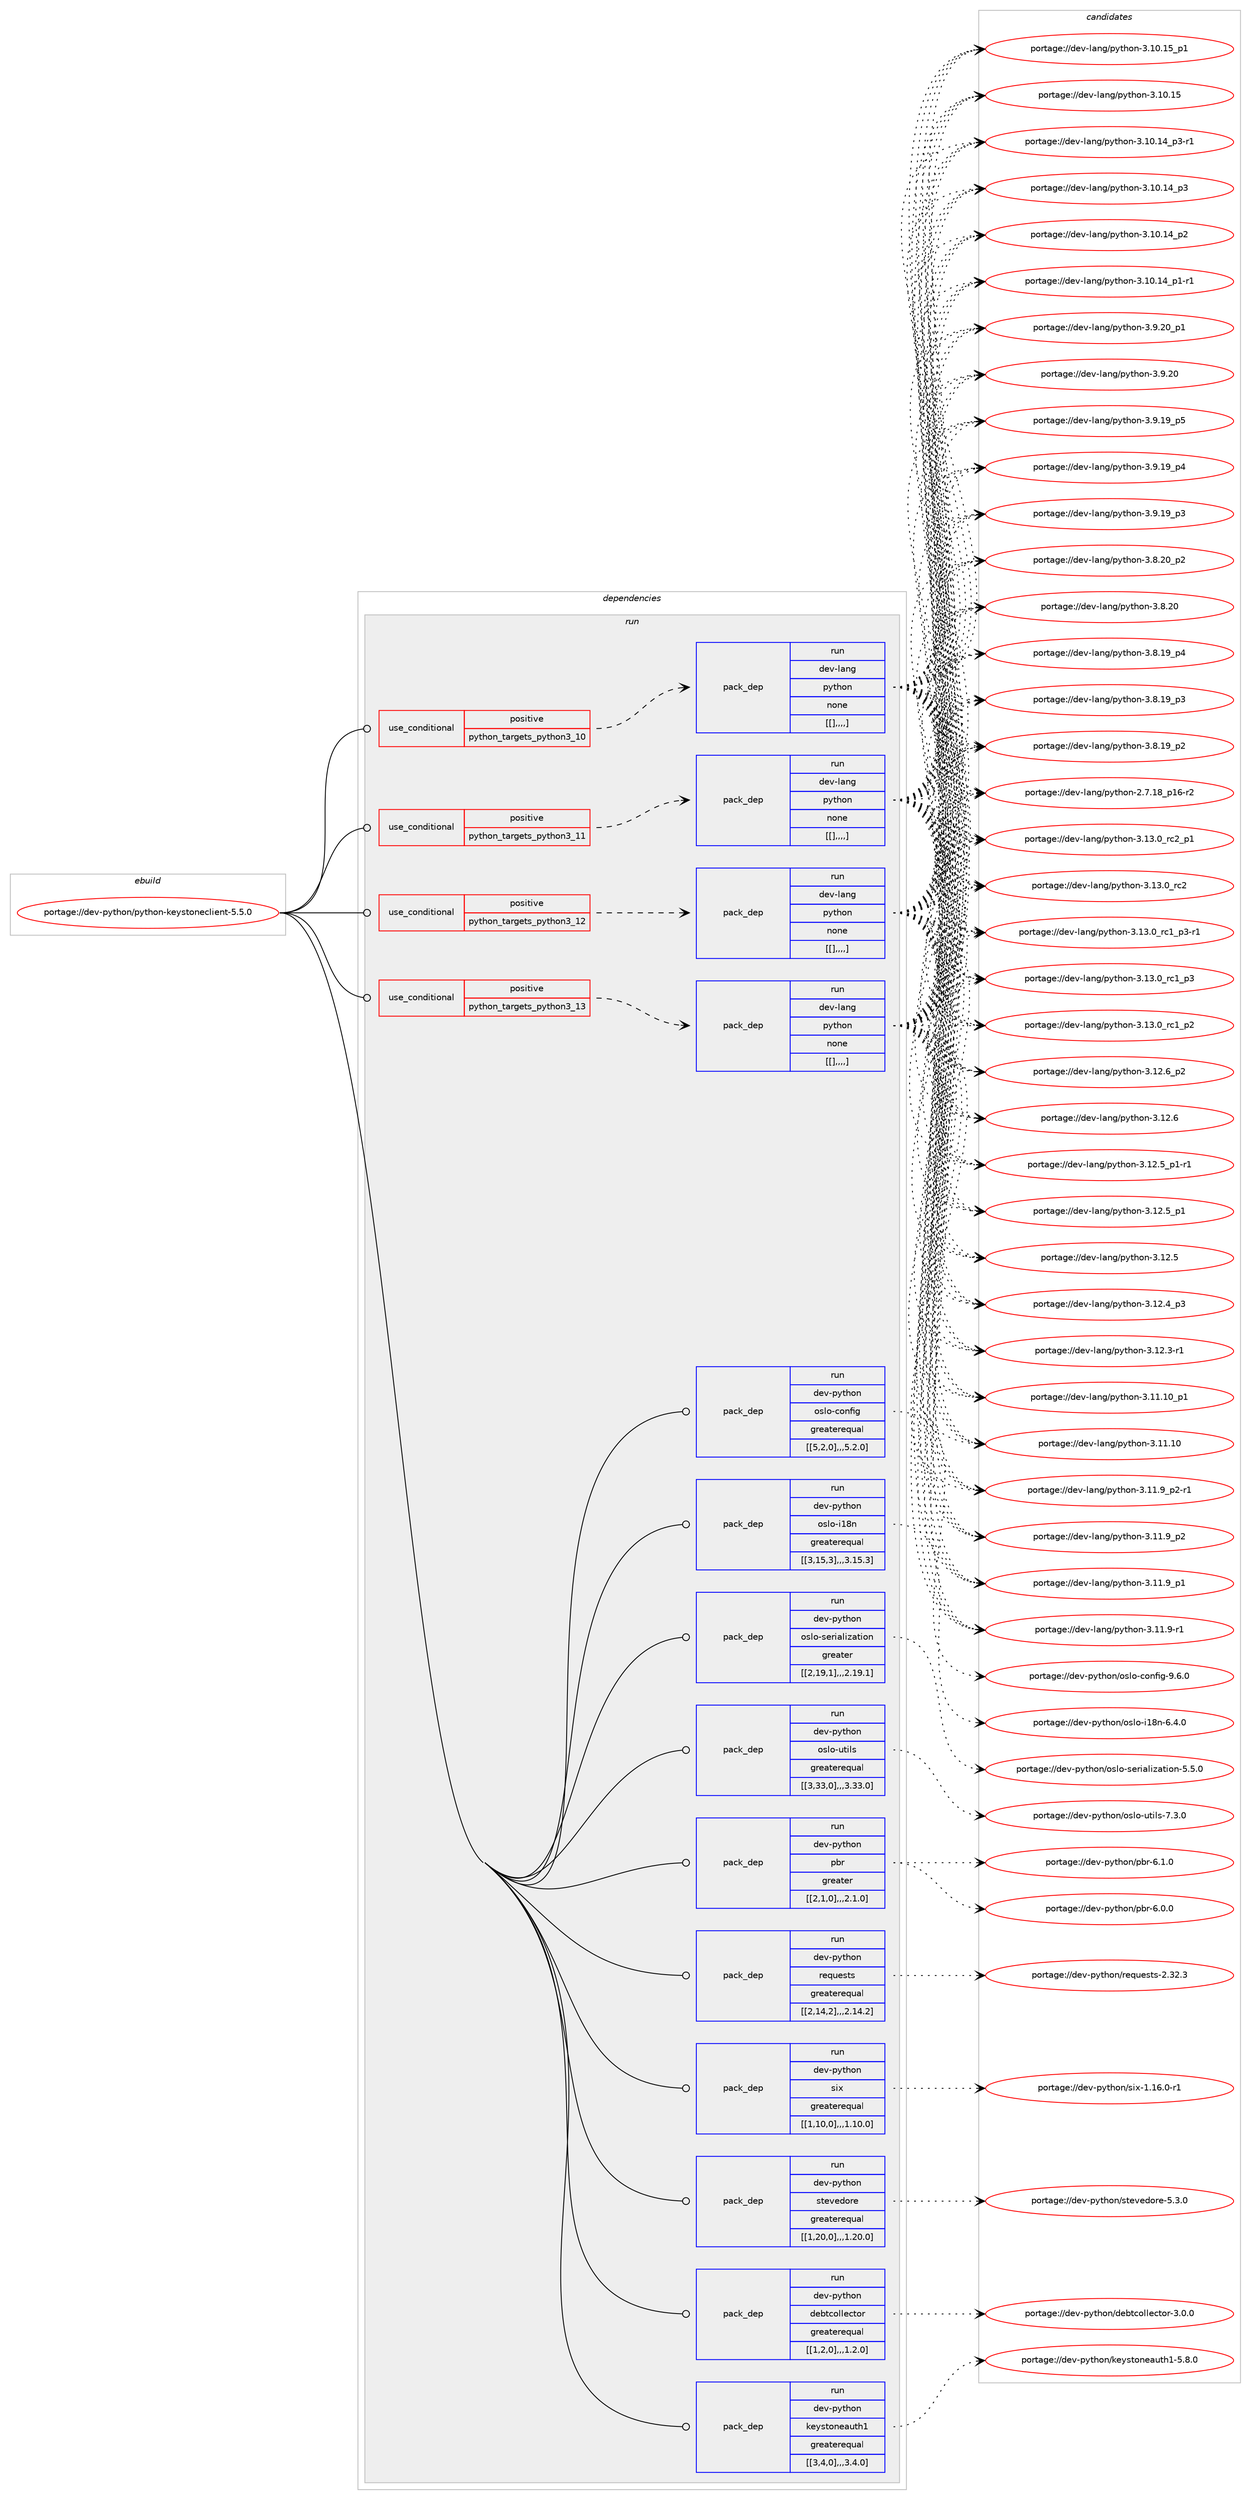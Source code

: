digraph prolog {

# *************
# Graph options
# *************

newrank=true;
concentrate=true;
compound=true;
graph [rankdir=LR,fontname=Helvetica,fontsize=10,ranksep=1.5];#, ranksep=2.5, nodesep=0.2];
edge  [arrowhead=vee];
node  [fontname=Helvetica,fontsize=10];

# **********
# The ebuild
# **********

subgraph cluster_leftcol {
color=gray;
label=<<i>ebuild</i>>;
id [label="portage://dev-python/python-keystoneclient-5.5.0", color=red, width=4, href="../dev-python/python-keystoneclient-5.5.0.svg"];
}

# ****************
# The dependencies
# ****************

subgraph cluster_midcol {
color=gray;
label=<<i>dependencies</i>>;
subgraph cluster_compile {
fillcolor="#eeeeee";
style=filled;
label=<<i>compile</i>>;
}
subgraph cluster_compileandrun {
fillcolor="#eeeeee";
style=filled;
label=<<i>compile and run</i>>;
}
subgraph cluster_run {
fillcolor="#eeeeee";
style=filled;
label=<<i>run</i>>;
subgraph cond39900 {
dependency163081 [label=<<TABLE BORDER="0" CELLBORDER="1" CELLSPACING="0" CELLPADDING="4"><TR><TD ROWSPAN="3" CELLPADDING="10">use_conditional</TD></TR><TR><TD>positive</TD></TR><TR><TD>python_targets_python3_10</TD></TR></TABLE>>, shape=none, color=red];
subgraph pack121927 {
dependency163082 [label=<<TABLE BORDER="0" CELLBORDER="1" CELLSPACING="0" CELLPADDING="4" WIDTH="220"><TR><TD ROWSPAN="6" CELLPADDING="30">pack_dep</TD></TR><TR><TD WIDTH="110">run</TD></TR><TR><TD>dev-lang</TD></TR><TR><TD>python</TD></TR><TR><TD>none</TD></TR><TR><TD>[[],,,,]</TD></TR></TABLE>>, shape=none, color=blue];
}
dependency163081:e -> dependency163082:w [weight=20,style="dashed",arrowhead="vee"];
}
id:e -> dependency163081:w [weight=20,style="solid",arrowhead="odot"];
subgraph cond39901 {
dependency163083 [label=<<TABLE BORDER="0" CELLBORDER="1" CELLSPACING="0" CELLPADDING="4"><TR><TD ROWSPAN="3" CELLPADDING="10">use_conditional</TD></TR><TR><TD>positive</TD></TR><TR><TD>python_targets_python3_11</TD></TR></TABLE>>, shape=none, color=red];
subgraph pack121928 {
dependency163084 [label=<<TABLE BORDER="0" CELLBORDER="1" CELLSPACING="0" CELLPADDING="4" WIDTH="220"><TR><TD ROWSPAN="6" CELLPADDING="30">pack_dep</TD></TR><TR><TD WIDTH="110">run</TD></TR><TR><TD>dev-lang</TD></TR><TR><TD>python</TD></TR><TR><TD>none</TD></TR><TR><TD>[[],,,,]</TD></TR></TABLE>>, shape=none, color=blue];
}
dependency163083:e -> dependency163084:w [weight=20,style="dashed",arrowhead="vee"];
}
id:e -> dependency163083:w [weight=20,style="solid",arrowhead="odot"];
subgraph cond39902 {
dependency163085 [label=<<TABLE BORDER="0" CELLBORDER="1" CELLSPACING="0" CELLPADDING="4"><TR><TD ROWSPAN="3" CELLPADDING="10">use_conditional</TD></TR><TR><TD>positive</TD></TR><TR><TD>python_targets_python3_12</TD></TR></TABLE>>, shape=none, color=red];
subgraph pack121929 {
dependency163086 [label=<<TABLE BORDER="0" CELLBORDER="1" CELLSPACING="0" CELLPADDING="4" WIDTH="220"><TR><TD ROWSPAN="6" CELLPADDING="30">pack_dep</TD></TR><TR><TD WIDTH="110">run</TD></TR><TR><TD>dev-lang</TD></TR><TR><TD>python</TD></TR><TR><TD>none</TD></TR><TR><TD>[[],,,,]</TD></TR></TABLE>>, shape=none, color=blue];
}
dependency163085:e -> dependency163086:w [weight=20,style="dashed",arrowhead="vee"];
}
id:e -> dependency163085:w [weight=20,style="solid",arrowhead="odot"];
subgraph cond39903 {
dependency163087 [label=<<TABLE BORDER="0" CELLBORDER="1" CELLSPACING="0" CELLPADDING="4"><TR><TD ROWSPAN="3" CELLPADDING="10">use_conditional</TD></TR><TR><TD>positive</TD></TR><TR><TD>python_targets_python3_13</TD></TR></TABLE>>, shape=none, color=red];
subgraph pack121930 {
dependency163088 [label=<<TABLE BORDER="0" CELLBORDER="1" CELLSPACING="0" CELLPADDING="4" WIDTH="220"><TR><TD ROWSPAN="6" CELLPADDING="30">pack_dep</TD></TR><TR><TD WIDTH="110">run</TD></TR><TR><TD>dev-lang</TD></TR><TR><TD>python</TD></TR><TR><TD>none</TD></TR><TR><TD>[[],,,,]</TD></TR></TABLE>>, shape=none, color=blue];
}
dependency163087:e -> dependency163088:w [weight=20,style="dashed",arrowhead="vee"];
}
id:e -> dependency163087:w [weight=20,style="solid",arrowhead="odot"];
subgraph pack121931 {
dependency163089 [label=<<TABLE BORDER="0" CELLBORDER="1" CELLSPACING="0" CELLPADDING="4" WIDTH="220"><TR><TD ROWSPAN="6" CELLPADDING="30">pack_dep</TD></TR><TR><TD WIDTH="110">run</TD></TR><TR><TD>dev-python</TD></TR><TR><TD>debtcollector</TD></TR><TR><TD>greaterequal</TD></TR><TR><TD>[[1,2,0],,,1.2.0]</TD></TR></TABLE>>, shape=none, color=blue];
}
id:e -> dependency163089:w [weight=20,style="solid",arrowhead="odot"];
subgraph pack121932 {
dependency163090 [label=<<TABLE BORDER="0" CELLBORDER="1" CELLSPACING="0" CELLPADDING="4" WIDTH="220"><TR><TD ROWSPAN="6" CELLPADDING="30">pack_dep</TD></TR><TR><TD WIDTH="110">run</TD></TR><TR><TD>dev-python</TD></TR><TR><TD>keystoneauth1</TD></TR><TR><TD>greaterequal</TD></TR><TR><TD>[[3,4,0],,,3.4.0]</TD></TR></TABLE>>, shape=none, color=blue];
}
id:e -> dependency163090:w [weight=20,style="solid",arrowhead="odot"];
subgraph pack121933 {
dependency163091 [label=<<TABLE BORDER="0" CELLBORDER="1" CELLSPACING="0" CELLPADDING="4" WIDTH="220"><TR><TD ROWSPAN="6" CELLPADDING="30">pack_dep</TD></TR><TR><TD WIDTH="110">run</TD></TR><TR><TD>dev-python</TD></TR><TR><TD>oslo-config</TD></TR><TR><TD>greaterequal</TD></TR><TR><TD>[[5,2,0],,,5.2.0]</TD></TR></TABLE>>, shape=none, color=blue];
}
id:e -> dependency163091:w [weight=20,style="solid",arrowhead="odot"];
subgraph pack121934 {
dependency163092 [label=<<TABLE BORDER="0" CELLBORDER="1" CELLSPACING="0" CELLPADDING="4" WIDTH="220"><TR><TD ROWSPAN="6" CELLPADDING="30">pack_dep</TD></TR><TR><TD WIDTH="110">run</TD></TR><TR><TD>dev-python</TD></TR><TR><TD>oslo-i18n</TD></TR><TR><TD>greaterequal</TD></TR><TR><TD>[[3,15,3],,,3.15.3]</TD></TR></TABLE>>, shape=none, color=blue];
}
id:e -> dependency163092:w [weight=20,style="solid",arrowhead="odot"];
subgraph pack121935 {
dependency163093 [label=<<TABLE BORDER="0" CELLBORDER="1" CELLSPACING="0" CELLPADDING="4" WIDTH="220"><TR><TD ROWSPAN="6" CELLPADDING="30">pack_dep</TD></TR><TR><TD WIDTH="110">run</TD></TR><TR><TD>dev-python</TD></TR><TR><TD>oslo-serialization</TD></TR><TR><TD>greater</TD></TR><TR><TD>[[2,19,1],,,2.19.1]</TD></TR></TABLE>>, shape=none, color=blue];
}
id:e -> dependency163093:w [weight=20,style="solid",arrowhead="odot"];
subgraph pack121936 {
dependency163094 [label=<<TABLE BORDER="0" CELLBORDER="1" CELLSPACING="0" CELLPADDING="4" WIDTH="220"><TR><TD ROWSPAN="6" CELLPADDING="30">pack_dep</TD></TR><TR><TD WIDTH="110">run</TD></TR><TR><TD>dev-python</TD></TR><TR><TD>oslo-utils</TD></TR><TR><TD>greaterequal</TD></TR><TR><TD>[[3,33,0],,,3.33.0]</TD></TR></TABLE>>, shape=none, color=blue];
}
id:e -> dependency163094:w [weight=20,style="solid",arrowhead="odot"];
subgraph pack121937 {
dependency163095 [label=<<TABLE BORDER="0" CELLBORDER="1" CELLSPACING="0" CELLPADDING="4" WIDTH="220"><TR><TD ROWSPAN="6" CELLPADDING="30">pack_dep</TD></TR><TR><TD WIDTH="110">run</TD></TR><TR><TD>dev-python</TD></TR><TR><TD>pbr</TD></TR><TR><TD>greater</TD></TR><TR><TD>[[2,1,0],,,2.1.0]</TD></TR></TABLE>>, shape=none, color=blue];
}
id:e -> dependency163095:w [weight=20,style="solid",arrowhead="odot"];
subgraph pack121938 {
dependency163096 [label=<<TABLE BORDER="0" CELLBORDER="1" CELLSPACING="0" CELLPADDING="4" WIDTH="220"><TR><TD ROWSPAN="6" CELLPADDING="30">pack_dep</TD></TR><TR><TD WIDTH="110">run</TD></TR><TR><TD>dev-python</TD></TR><TR><TD>requests</TD></TR><TR><TD>greaterequal</TD></TR><TR><TD>[[2,14,2],,,2.14.2]</TD></TR></TABLE>>, shape=none, color=blue];
}
id:e -> dependency163096:w [weight=20,style="solid",arrowhead="odot"];
subgraph pack121939 {
dependency163097 [label=<<TABLE BORDER="0" CELLBORDER="1" CELLSPACING="0" CELLPADDING="4" WIDTH="220"><TR><TD ROWSPAN="6" CELLPADDING="30">pack_dep</TD></TR><TR><TD WIDTH="110">run</TD></TR><TR><TD>dev-python</TD></TR><TR><TD>six</TD></TR><TR><TD>greaterequal</TD></TR><TR><TD>[[1,10,0],,,1.10.0]</TD></TR></TABLE>>, shape=none, color=blue];
}
id:e -> dependency163097:w [weight=20,style="solid",arrowhead="odot"];
subgraph pack121940 {
dependency163098 [label=<<TABLE BORDER="0" CELLBORDER="1" CELLSPACING="0" CELLPADDING="4" WIDTH="220"><TR><TD ROWSPAN="6" CELLPADDING="30">pack_dep</TD></TR><TR><TD WIDTH="110">run</TD></TR><TR><TD>dev-python</TD></TR><TR><TD>stevedore</TD></TR><TR><TD>greaterequal</TD></TR><TR><TD>[[1,20,0],,,1.20.0]</TD></TR></TABLE>>, shape=none, color=blue];
}
id:e -> dependency163098:w [weight=20,style="solid",arrowhead="odot"];
}
}

# **************
# The candidates
# **************

subgraph cluster_choices {
rank=same;
color=gray;
label=<<i>candidates</i>>;

subgraph choice121927 {
color=black;
nodesep=1;
choice100101118451089711010347112121116104111110455146495146489511499509511249 [label="portage://dev-lang/python-3.13.0_rc2_p1", color=red, width=4,href="../dev-lang/python-3.13.0_rc2_p1.svg"];
choice10010111845108971101034711212111610411111045514649514648951149950 [label="portage://dev-lang/python-3.13.0_rc2", color=red, width=4,href="../dev-lang/python-3.13.0_rc2.svg"];
choice1001011184510897110103471121211161041111104551464951464895114994995112514511449 [label="portage://dev-lang/python-3.13.0_rc1_p3-r1", color=red, width=4,href="../dev-lang/python-3.13.0_rc1_p3-r1.svg"];
choice100101118451089711010347112121116104111110455146495146489511499499511251 [label="portage://dev-lang/python-3.13.0_rc1_p3", color=red, width=4,href="../dev-lang/python-3.13.0_rc1_p3.svg"];
choice100101118451089711010347112121116104111110455146495146489511499499511250 [label="portage://dev-lang/python-3.13.0_rc1_p2", color=red, width=4,href="../dev-lang/python-3.13.0_rc1_p2.svg"];
choice100101118451089711010347112121116104111110455146495046549511250 [label="portage://dev-lang/python-3.12.6_p2", color=red, width=4,href="../dev-lang/python-3.12.6_p2.svg"];
choice10010111845108971101034711212111610411111045514649504654 [label="portage://dev-lang/python-3.12.6", color=red, width=4,href="../dev-lang/python-3.12.6.svg"];
choice1001011184510897110103471121211161041111104551464950465395112494511449 [label="portage://dev-lang/python-3.12.5_p1-r1", color=red, width=4,href="../dev-lang/python-3.12.5_p1-r1.svg"];
choice100101118451089711010347112121116104111110455146495046539511249 [label="portage://dev-lang/python-3.12.5_p1", color=red, width=4,href="../dev-lang/python-3.12.5_p1.svg"];
choice10010111845108971101034711212111610411111045514649504653 [label="portage://dev-lang/python-3.12.5", color=red, width=4,href="../dev-lang/python-3.12.5.svg"];
choice100101118451089711010347112121116104111110455146495046529511251 [label="portage://dev-lang/python-3.12.4_p3", color=red, width=4,href="../dev-lang/python-3.12.4_p3.svg"];
choice100101118451089711010347112121116104111110455146495046514511449 [label="portage://dev-lang/python-3.12.3-r1", color=red, width=4,href="../dev-lang/python-3.12.3-r1.svg"];
choice10010111845108971101034711212111610411111045514649494649489511249 [label="portage://dev-lang/python-3.11.10_p1", color=red, width=4,href="../dev-lang/python-3.11.10_p1.svg"];
choice1001011184510897110103471121211161041111104551464949464948 [label="portage://dev-lang/python-3.11.10", color=red, width=4,href="../dev-lang/python-3.11.10.svg"];
choice1001011184510897110103471121211161041111104551464949465795112504511449 [label="portage://dev-lang/python-3.11.9_p2-r1", color=red, width=4,href="../dev-lang/python-3.11.9_p2-r1.svg"];
choice100101118451089711010347112121116104111110455146494946579511250 [label="portage://dev-lang/python-3.11.9_p2", color=red, width=4,href="../dev-lang/python-3.11.9_p2.svg"];
choice100101118451089711010347112121116104111110455146494946579511249 [label="portage://dev-lang/python-3.11.9_p1", color=red, width=4,href="../dev-lang/python-3.11.9_p1.svg"];
choice100101118451089711010347112121116104111110455146494946574511449 [label="portage://dev-lang/python-3.11.9-r1", color=red, width=4,href="../dev-lang/python-3.11.9-r1.svg"];
choice10010111845108971101034711212111610411111045514649484649539511249 [label="portage://dev-lang/python-3.10.15_p1", color=red, width=4,href="../dev-lang/python-3.10.15_p1.svg"];
choice1001011184510897110103471121211161041111104551464948464953 [label="portage://dev-lang/python-3.10.15", color=red, width=4,href="../dev-lang/python-3.10.15.svg"];
choice100101118451089711010347112121116104111110455146494846495295112514511449 [label="portage://dev-lang/python-3.10.14_p3-r1", color=red, width=4,href="../dev-lang/python-3.10.14_p3-r1.svg"];
choice10010111845108971101034711212111610411111045514649484649529511251 [label="portage://dev-lang/python-3.10.14_p3", color=red, width=4,href="../dev-lang/python-3.10.14_p3.svg"];
choice10010111845108971101034711212111610411111045514649484649529511250 [label="portage://dev-lang/python-3.10.14_p2", color=red, width=4,href="../dev-lang/python-3.10.14_p2.svg"];
choice100101118451089711010347112121116104111110455146494846495295112494511449 [label="portage://dev-lang/python-3.10.14_p1-r1", color=red, width=4,href="../dev-lang/python-3.10.14_p1-r1.svg"];
choice100101118451089711010347112121116104111110455146574650489511249 [label="portage://dev-lang/python-3.9.20_p1", color=red, width=4,href="../dev-lang/python-3.9.20_p1.svg"];
choice10010111845108971101034711212111610411111045514657465048 [label="portage://dev-lang/python-3.9.20", color=red, width=4,href="../dev-lang/python-3.9.20.svg"];
choice100101118451089711010347112121116104111110455146574649579511253 [label="portage://dev-lang/python-3.9.19_p5", color=red, width=4,href="../dev-lang/python-3.9.19_p5.svg"];
choice100101118451089711010347112121116104111110455146574649579511252 [label="portage://dev-lang/python-3.9.19_p4", color=red, width=4,href="../dev-lang/python-3.9.19_p4.svg"];
choice100101118451089711010347112121116104111110455146574649579511251 [label="portage://dev-lang/python-3.9.19_p3", color=red, width=4,href="../dev-lang/python-3.9.19_p3.svg"];
choice100101118451089711010347112121116104111110455146564650489511250 [label="portage://dev-lang/python-3.8.20_p2", color=red, width=4,href="../dev-lang/python-3.8.20_p2.svg"];
choice10010111845108971101034711212111610411111045514656465048 [label="portage://dev-lang/python-3.8.20", color=red, width=4,href="../dev-lang/python-3.8.20.svg"];
choice100101118451089711010347112121116104111110455146564649579511252 [label="portage://dev-lang/python-3.8.19_p4", color=red, width=4,href="../dev-lang/python-3.8.19_p4.svg"];
choice100101118451089711010347112121116104111110455146564649579511251 [label="portage://dev-lang/python-3.8.19_p3", color=red, width=4,href="../dev-lang/python-3.8.19_p3.svg"];
choice100101118451089711010347112121116104111110455146564649579511250 [label="portage://dev-lang/python-3.8.19_p2", color=red, width=4,href="../dev-lang/python-3.8.19_p2.svg"];
choice100101118451089711010347112121116104111110455046554649569511249544511450 [label="portage://dev-lang/python-2.7.18_p16-r2", color=red, width=4,href="../dev-lang/python-2.7.18_p16-r2.svg"];
dependency163082:e -> choice100101118451089711010347112121116104111110455146495146489511499509511249:w [style=dotted,weight="100"];
dependency163082:e -> choice10010111845108971101034711212111610411111045514649514648951149950:w [style=dotted,weight="100"];
dependency163082:e -> choice1001011184510897110103471121211161041111104551464951464895114994995112514511449:w [style=dotted,weight="100"];
dependency163082:e -> choice100101118451089711010347112121116104111110455146495146489511499499511251:w [style=dotted,weight="100"];
dependency163082:e -> choice100101118451089711010347112121116104111110455146495146489511499499511250:w [style=dotted,weight="100"];
dependency163082:e -> choice100101118451089711010347112121116104111110455146495046549511250:w [style=dotted,weight="100"];
dependency163082:e -> choice10010111845108971101034711212111610411111045514649504654:w [style=dotted,weight="100"];
dependency163082:e -> choice1001011184510897110103471121211161041111104551464950465395112494511449:w [style=dotted,weight="100"];
dependency163082:e -> choice100101118451089711010347112121116104111110455146495046539511249:w [style=dotted,weight="100"];
dependency163082:e -> choice10010111845108971101034711212111610411111045514649504653:w [style=dotted,weight="100"];
dependency163082:e -> choice100101118451089711010347112121116104111110455146495046529511251:w [style=dotted,weight="100"];
dependency163082:e -> choice100101118451089711010347112121116104111110455146495046514511449:w [style=dotted,weight="100"];
dependency163082:e -> choice10010111845108971101034711212111610411111045514649494649489511249:w [style=dotted,weight="100"];
dependency163082:e -> choice1001011184510897110103471121211161041111104551464949464948:w [style=dotted,weight="100"];
dependency163082:e -> choice1001011184510897110103471121211161041111104551464949465795112504511449:w [style=dotted,weight="100"];
dependency163082:e -> choice100101118451089711010347112121116104111110455146494946579511250:w [style=dotted,weight="100"];
dependency163082:e -> choice100101118451089711010347112121116104111110455146494946579511249:w [style=dotted,weight="100"];
dependency163082:e -> choice100101118451089711010347112121116104111110455146494946574511449:w [style=dotted,weight="100"];
dependency163082:e -> choice10010111845108971101034711212111610411111045514649484649539511249:w [style=dotted,weight="100"];
dependency163082:e -> choice1001011184510897110103471121211161041111104551464948464953:w [style=dotted,weight="100"];
dependency163082:e -> choice100101118451089711010347112121116104111110455146494846495295112514511449:w [style=dotted,weight="100"];
dependency163082:e -> choice10010111845108971101034711212111610411111045514649484649529511251:w [style=dotted,weight="100"];
dependency163082:e -> choice10010111845108971101034711212111610411111045514649484649529511250:w [style=dotted,weight="100"];
dependency163082:e -> choice100101118451089711010347112121116104111110455146494846495295112494511449:w [style=dotted,weight="100"];
dependency163082:e -> choice100101118451089711010347112121116104111110455146574650489511249:w [style=dotted,weight="100"];
dependency163082:e -> choice10010111845108971101034711212111610411111045514657465048:w [style=dotted,weight="100"];
dependency163082:e -> choice100101118451089711010347112121116104111110455146574649579511253:w [style=dotted,weight="100"];
dependency163082:e -> choice100101118451089711010347112121116104111110455146574649579511252:w [style=dotted,weight="100"];
dependency163082:e -> choice100101118451089711010347112121116104111110455146574649579511251:w [style=dotted,weight="100"];
dependency163082:e -> choice100101118451089711010347112121116104111110455146564650489511250:w [style=dotted,weight="100"];
dependency163082:e -> choice10010111845108971101034711212111610411111045514656465048:w [style=dotted,weight="100"];
dependency163082:e -> choice100101118451089711010347112121116104111110455146564649579511252:w [style=dotted,weight="100"];
dependency163082:e -> choice100101118451089711010347112121116104111110455146564649579511251:w [style=dotted,weight="100"];
dependency163082:e -> choice100101118451089711010347112121116104111110455146564649579511250:w [style=dotted,weight="100"];
dependency163082:e -> choice100101118451089711010347112121116104111110455046554649569511249544511450:w [style=dotted,weight="100"];
}
subgraph choice121928 {
color=black;
nodesep=1;
choice100101118451089711010347112121116104111110455146495146489511499509511249 [label="portage://dev-lang/python-3.13.0_rc2_p1", color=red, width=4,href="../dev-lang/python-3.13.0_rc2_p1.svg"];
choice10010111845108971101034711212111610411111045514649514648951149950 [label="portage://dev-lang/python-3.13.0_rc2", color=red, width=4,href="../dev-lang/python-3.13.0_rc2.svg"];
choice1001011184510897110103471121211161041111104551464951464895114994995112514511449 [label="portage://dev-lang/python-3.13.0_rc1_p3-r1", color=red, width=4,href="../dev-lang/python-3.13.0_rc1_p3-r1.svg"];
choice100101118451089711010347112121116104111110455146495146489511499499511251 [label="portage://dev-lang/python-3.13.0_rc1_p3", color=red, width=4,href="../dev-lang/python-3.13.0_rc1_p3.svg"];
choice100101118451089711010347112121116104111110455146495146489511499499511250 [label="portage://dev-lang/python-3.13.0_rc1_p2", color=red, width=4,href="../dev-lang/python-3.13.0_rc1_p2.svg"];
choice100101118451089711010347112121116104111110455146495046549511250 [label="portage://dev-lang/python-3.12.6_p2", color=red, width=4,href="../dev-lang/python-3.12.6_p2.svg"];
choice10010111845108971101034711212111610411111045514649504654 [label="portage://dev-lang/python-3.12.6", color=red, width=4,href="../dev-lang/python-3.12.6.svg"];
choice1001011184510897110103471121211161041111104551464950465395112494511449 [label="portage://dev-lang/python-3.12.5_p1-r1", color=red, width=4,href="../dev-lang/python-3.12.5_p1-r1.svg"];
choice100101118451089711010347112121116104111110455146495046539511249 [label="portage://dev-lang/python-3.12.5_p1", color=red, width=4,href="../dev-lang/python-3.12.5_p1.svg"];
choice10010111845108971101034711212111610411111045514649504653 [label="portage://dev-lang/python-3.12.5", color=red, width=4,href="../dev-lang/python-3.12.5.svg"];
choice100101118451089711010347112121116104111110455146495046529511251 [label="portage://dev-lang/python-3.12.4_p3", color=red, width=4,href="../dev-lang/python-3.12.4_p3.svg"];
choice100101118451089711010347112121116104111110455146495046514511449 [label="portage://dev-lang/python-3.12.3-r1", color=red, width=4,href="../dev-lang/python-3.12.3-r1.svg"];
choice10010111845108971101034711212111610411111045514649494649489511249 [label="portage://dev-lang/python-3.11.10_p1", color=red, width=4,href="../dev-lang/python-3.11.10_p1.svg"];
choice1001011184510897110103471121211161041111104551464949464948 [label="portage://dev-lang/python-3.11.10", color=red, width=4,href="../dev-lang/python-3.11.10.svg"];
choice1001011184510897110103471121211161041111104551464949465795112504511449 [label="portage://dev-lang/python-3.11.9_p2-r1", color=red, width=4,href="../dev-lang/python-3.11.9_p2-r1.svg"];
choice100101118451089711010347112121116104111110455146494946579511250 [label="portage://dev-lang/python-3.11.9_p2", color=red, width=4,href="../dev-lang/python-3.11.9_p2.svg"];
choice100101118451089711010347112121116104111110455146494946579511249 [label="portage://dev-lang/python-3.11.9_p1", color=red, width=4,href="../dev-lang/python-3.11.9_p1.svg"];
choice100101118451089711010347112121116104111110455146494946574511449 [label="portage://dev-lang/python-3.11.9-r1", color=red, width=4,href="../dev-lang/python-3.11.9-r1.svg"];
choice10010111845108971101034711212111610411111045514649484649539511249 [label="portage://dev-lang/python-3.10.15_p1", color=red, width=4,href="../dev-lang/python-3.10.15_p1.svg"];
choice1001011184510897110103471121211161041111104551464948464953 [label="portage://dev-lang/python-3.10.15", color=red, width=4,href="../dev-lang/python-3.10.15.svg"];
choice100101118451089711010347112121116104111110455146494846495295112514511449 [label="portage://dev-lang/python-3.10.14_p3-r1", color=red, width=4,href="../dev-lang/python-3.10.14_p3-r1.svg"];
choice10010111845108971101034711212111610411111045514649484649529511251 [label="portage://dev-lang/python-3.10.14_p3", color=red, width=4,href="../dev-lang/python-3.10.14_p3.svg"];
choice10010111845108971101034711212111610411111045514649484649529511250 [label="portage://dev-lang/python-3.10.14_p2", color=red, width=4,href="../dev-lang/python-3.10.14_p2.svg"];
choice100101118451089711010347112121116104111110455146494846495295112494511449 [label="portage://dev-lang/python-3.10.14_p1-r1", color=red, width=4,href="../dev-lang/python-3.10.14_p1-r1.svg"];
choice100101118451089711010347112121116104111110455146574650489511249 [label="portage://dev-lang/python-3.9.20_p1", color=red, width=4,href="../dev-lang/python-3.9.20_p1.svg"];
choice10010111845108971101034711212111610411111045514657465048 [label="portage://dev-lang/python-3.9.20", color=red, width=4,href="../dev-lang/python-3.9.20.svg"];
choice100101118451089711010347112121116104111110455146574649579511253 [label="portage://dev-lang/python-3.9.19_p5", color=red, width=4,href="../dev-lang/python-3.9.19_p5.svg"];
choice100101118451089711010347112121116104111110455146574649579511252 [label="portage://dev-lang/python-3.9.19_p4", color=red, width=4,href="../dev-lang/python-3.9.19_p4.svg"];
choice100101118451089711010347112121116104111110455146574649579511251 [label="portage://dev-lang/python-3.9.19_p3", color=red, width=4,href="../dev-lang/python-3.9.19_p3.svg"];
choice100101118451089711010347112121116104111110455146564650489511250 [label="portage://dev-lang/python-3.8.20_p2", color=red, width=4,href="../dev-lang/python-3.8.20_p2.svg"];
choice10010111845108971101034711212111610411111045514656465048 [label="portage://dev-lang/python-3.8.20", color=red, width=4,href="../dev-lang/python-3.8.20.svg"];
choice100101118451089711010347112121116104111110455146564649579511252 [label="portage://dev-lang/python-3.8.19_p4", color=red, width=4,href="../dev-lang/python-3.8.19_p4.svg"];
choice100101118451089711010347112121116104111110455146564649579511251 [label="portage://dev-lang/python-3.8.19_p3", color=red, width=4,href="../dev-lang/python-3.8.19_p3.svg"];
choice100101118451089711010347112121116104111110455146564649579511250 [label="portage://dev-lang/python-3.8.19_p2", color=red, width=4,href="../dev-lang/python-3.8.19_p2.svg"];
choice100101118451089711010347112121116104111110455046554649569511249544511450 [label="portage://dev-lang/python-2.7.18_p16-r2", color=red, width=4,href="../dev-lang/python-2.7.18_p16-r2.svg"];
dependency163084:e -> choice100101118451089711010347112121116104111110455146495146489511499509511249:w [style=dotted,weight="100"];
dependency163084:e -> choice10010111845108971101034711212111610411111045514649514648951149950:w [style=dotted,weight="100"];
dependency163084:e -> choice1001011184510897110103471121211161041111104551464951464895114994995112514511449:w [style=dotted,weight="100"];
dependency163084:e -> choice100101118451089711010347112121116104111110455146495146489511499499511251:w [style=dotted,weight="100"];
dependency163084:e -> choice100101118451089711010347112121116104111110455146495146489511499499511250:w [style=dotted,weight="100"];
dependency163084:e -> choice100101118451089711010347112121116104111110455146495046549511250:w [style=dotted,weight="100"];
dependency163084:e -> choice10010111845108971101034711212111610411111045514649504654:w [style=dotted,weight="100"];
dependency163084:e -> choice1001011184510897110103471121211161041111104551464950465395112494511449:w [style=dotted,weight="100"];
dependency163084:e -> choice100101118451089711010347112121116104111110455146495046539511249:w [style=dotted,weight="100"];
dependency163084:e -> choice10010111845108971101034711212111610411111045514649504653:w [style=dotted,weight="100"];
dependency163084:e -> choice100101118451089711010347112121116104111110455146495046529511251:w [style=dotted,weight="100"];
dependency163084:e -> choice100101118451089711010347112121116104111110455146495046514511449:w [style=dotted,weight="100"];
dependency163084:e -> choice10010111845108971101034711212111610411111045514649494649489511249:w [style=dotted,weight="100"];
dependency163084:e -> choice1001011184510897110103471121211161041111104551464949464948:w [style=dotted,weight="100"];
dependency163084:e -> choice1001011184510897110103471121211161041111104551464949465795112504511449:w [style=dotted,weight="100"];
dependency163084:e -> choice100101118451089711010347112121116104111110455146494946579511250:w [style=dotted,weight="100"];
dependency163084:e -> choice100101118451089711010347112121116104111110455146494946579511249:w [style=dotted,weight="100"];
dependency163084:e -> choice100101118451089711010347112121116104111110455146494946574511449:w [style=dotted,weight="100"];
dependency163084:e -> choice10010111845108971101034711212111610411111045514649484649539511249:w [style=dotted,weight="100"];
dependency163084:e -> choice1001011184510897110103471121211161041111104551464948464953:w [style=dotted,weight="100"];
dependency163084:e -> choice100101118451089711010347112121116104111110455146494846495295112514511449:w [style=dotted,weight="100"];
dependency163084:e -> choice10010111845108971101034711212111610411111045514649484649529511251:w [style=dotted,weight="100"];
dependency163084:e -> choice10010111845108971101034711212111610411111045514649484649529511250:w [style=dotted,weight="100"];
dependency163084:e -> choice100101118451089711010347112121116104111110455146494846495295112494511449:w [style=dotted,weight="100"];
dependency163084:e -> choice100101118451089711010347112121116104111110455146574650489511249:w [style=dotted,weight="100"];
dependency163084:e -> choice10010111845108971101034711212111610411111045514657465048:w [style=dotted,weight="100"];
dependency163084:e -> choice100101118451089711010347112121116104111110455146574649579511253:w [style=dotted,weight="100"];
dependency163084:e -> choice100101118451089711010347112121116104111110455146574649579511252:w [style=dotted,weight="100"];
dependency163084:e -> choice100101118451089711010347112121116104111110455146574649579511251:w [style=dotted,weight="100"];
dependency163084:e -> choice100101118451089711010347112121116104111110455146564650489511250:w [style=dotted,weight="100"];
dependency163084:e -> choice10010111845108971101034711212111610411111045514656465048:w [style=dotted,weight="100"];
dependency163084:e -> choice100101118451089711010347112121116104111110455146564649579511252:w [style=dotted,weight="100"];
dependency163084:e -> choice100101118451089711010347112121116104111110455146564649579511251:w [style=dotted,weight="100"];
dependency163084:e -> choice100101118451089711010347112121116104111110455146564649579511250:w [style=dotted,weight="100"];
dependency163084:e -> choice100101118451089711010347112121116104111110455046554649569511249544511450:w [style=dotted,weight="100"];
}
subgraph choice121929 {
color=black;
nodesep=1;
choice100101118451089711010347112121116104111110455146495146489511499509511249 [label="portage://dev-lang/python-3.13.0_rc2_p1", color=red, width=4,href="../dev-lang/python-3.13.0_rc2_p1.svg"];
choice10010111845108971101034711212111610411111045514649514648951149950 [label="portage://dev-lang/python-3.13.0_rc2", color=red, width=4,href="../dev-lang/python-3.13.0_rc2.svg"];
choice1001011184510897110103471121211161041111104551464951464895114994995112514511449 [label="portage://dev-lang/python-3.13.0_rc1_p3-r1", color=red, width=4,href="../dev-lang/python-3.13.0_rc1_p3-r1.svg"];
choice100101118451089711010347112121116104111110455146495146489511499499511251 [label="portage://dev-lang/python-3.13.0_rc1_p3", color=red, width=4,href="../dev-lang/python-3.13.0_rc1_p3.svg"];
choice100101118451089711010347112121116104111110455146495146489511499499511250 [label="portage://dev-lang/python-3.13.0_rc1_p2", color=red, width=4,href="../dev-lang/python-3.13.0_rc1_p2.svg"];
choice100101118451089711010347112121116104111110455146495046549511250 [label="portage://dev-lang/python-3.12.6_p2", color=red, width=4,href="../dev-lang/python-3.12.6_p2.svg"];
choice10010111845108971101034711212111610411111045514649504654 [label="portage://dev-lang/python-3.12.6", color=red, width=4,href="../dev-lang/python-3.12.6.svg"];
choice1001011184510897110103471121211161041111104551464950465395112494511449 [label="portage://dev-lang/python-3.12.5_p1-r1", color=red, width=4,href="../dev-lang/python-3.12.5_p1-r1.svg"];
choice100101118451089711010347112121116104111110455146495046539511249 [label="portage://dev-lang/python-3.12.5_p1", color=red, width=4,href="../dev-lang/python-3.12.5_p1.svg"];
choice10010111845108971101034711212111610411111045514649504653 [label="portage://dev-lang/python-3.12.5", color=red, width=4,href="../dev-lang/python-3.12.5.svg"];
choice100101118451089711010347112121116104111110455146495046529511251 [label="portage://dev-lang/python-3.12.4_p3", color=red, width=4,href="../dev-lang/python-3.12.4_p3.svg"];
choice100101118451089711010347112121116104111110455146495046514511449 [label="portage://dev-lang/python-3.12.3-r1", color=red, width=4,href="../dev-lang/python-3.12.3-r1.svg"];
choice10010111845108971101034711212111610411111045514649494649489511249 [label="portage://dev-lang/python-3.11.10_p1", color=red, width=4,href="../dev-lang/python-3.11.10_p1.svg"];
choice1001011184510897110103471121211161041111104551464949464948 [label="portage://dev-lang/python-3.11.10", color=red, width=4,href="../dev-lang/python-3.11.10.svg"];
choice1001011184510897110103471121211161041111104551464949465795112504511449 [label="portage://dev-lang/python-3.11.9_p2-r1", color=red, width=4,href="../dev-lang/python-3.11.9_p2-r1.svg"];
choice100101118451089711010347112121116104111110455146494946579511250 [label="portage://dev-lang/python-3.11.9_p2", color=red, width=4,href="../dev-lang/python-3.11.9_p2.svg"];
choice100101118451089711010347112121116104111110455146494946579511249 [label="portage://dev-lang/python-3.11.9_p1", color=red, width=4,href="../dev-lang/python-3.11.9_p1.svg"];
choice100101118451089711010347112121116104111110455146494946574511449 [label="portage://dev-lang/python-3.11.9-r1", color=red, width=4,href="../dev-lang/python-3.11.9-r1.svg"];
choice10010111845108971101034711212111610411111045514649484649539511249 [label="portage://dev-lang/python-3.10.15_p1", color=red, width=4,href="../dev-lang/python-3.10.15_p1.svg"];
choice1001011184510897110103471121211161041111104551464948464953 [label="portage://dev-lang/python-3.10.15", color=red, width=4,href="../dev-lang/python-3.10.15.svg"];
choice100101118451089711010347112121116104111110455146494846495295112514511449 [label="portage://dev-lang/python-3.10.14_p3-r1", color=red, width=4,href="../dev-lang/python-3.10.14_p3-r1.svg"];
choice10010111845108971101034711212111610411111045514649484649529511251 [label="portage://dev-lang/python-3.10.14_p3", color=red, width=4,href="../dev-lang/python-3.10.14_p3.svg"];
choice10010111845108971101034711212111610411111045514649484649529511250 [label="portage://dev-lang/python-3.10.14_p2", color=red, width=4,href="../dev-lang/python-3.10.14_p2.svg"];
choice100101118451089711010347112121116104111110455146494846495295112494511449 [label="portage://dev-lang/python-3.10.14_p1-r1", color=red, width=4,href="../dev-lang/python-3.10.14_p1-r1.svg"];
choice100101118451089711010347112121116104111110455146574650489511249 [label="portage://dev-lang/python-3.9.20_p1", color=red, width=4,href="../dev-lang/python-3.9.20_p1.svg"];
choice10010111845108971101034711212111610411111045514657465048 [label="portage://dev-lang/python-3.9.20", color=red, width=4,href="../dev-lang/python-3.9.20.svg"];
choice100101118451089711010347112121116104111110455146574649579511253 [label="portage://dev-lang/python-3.9.19_p5", color=red, width=4,href="../dev-lang/python-3.9.19_p5.svg"];
choice100101118451089711010347112121116104111110455146574649579511252 [label="portage://dev-lang/python-3.9.19_p4", color=red, width=4,href="../dev-lang/python-3.9.19_p4.svg"];
choice100101118451089711010347112121116104111110455146574649579511251 [label="portage://dev-lang/python-3.9.19_p3", color=red, width=4,href="../dev-lang/python-3.9.19_p3.svg"];
choice100101118451089711010347112121116104111110455146564650489511250 [label="portage://dev-lang/python-3.8.20_p2", color=red, width=4,href="../dev-lang/python-3.8.20_p2.svg"];
choice10010111845108971101034711212111610411111045514656465048 [label="portage://dev-lang/python-3.8.20", color=red, width=4,href="../dev-lang/python-3.8.20.svg"];
choice100101118451089711010347112121116104111110455146564649579511252 [label="portage://dev-lang/python-3.8.19_p4", color=red, width=4,href="../dev-lang/python-3.8.19_p4.svg"];
choice100101118451089711010347112121116104111110455146564649579511251 [label="portage://dev-lang/python-3.8.19_p3", color=red, width=4,href="../dev-lang/python-3.8.19_p3.svg"];
choice100101118451089711010347112121116104111110455146564649579511250 [label="portage://dev-lang/python-3.8.19_p2", color=red, width=4,href="../dev-lang/python-3.8.19_p2.svg"];
choice100101118451089711010347112121116104111110455046554649569511249544511450 [label="portage://dev-lang/python-2.7.18_p16-r2", color=red, width=4,href="../dev-lang/python-2.7.18_p16-r2.svg"];
dependency163086:e -> choice100101118451089711010347112121116104111110455146495146489511499509511249:w [style=dotted,weight="100"];
dependency163086:e -> choice10010111845108971101034711212111610411111045514649514648951149950:w [style=dotted,weight="100"];
dependency163086:e -> choice1001011184510897110103471121211161041111104551464951464895114994995112514511449:w [style=dotted,weight="100"];
dependency163086:e -> choice100101118451089711010347112121116104111110455146495146489511499499511251:w [style=dotted,weight="100"];
dependency163086:e -> choice100101118451089711010347112121116104111110455146495146489511499499511250:w [style=dotted,weight="100"];
dependency163086:e -> choice100101118451089711010347112121116104111110455146495046549511250:w [style=dotted,weight="100"];
dependency163086:e -> choice10010111845108971101034711212111610411111045514649504654:w [style=dotted,weight="100"];
dependency163086:e -> choice1001011184510897110103471121211161041111104551464950465395112494511449:w [style=dotted,weight="100"];
dependency163086:e -> choice100101118451089711010347112121116104111110455146495046539511249:w [style=dotted,weight="100"];
dependency163086:e -> choice10010111845108971101034711212111610411111045514649504653:w [style=dotted,weight="100"];
dependency163086:e -> choice100101118451089711010347112121116104111110455146495046529511251:w [style=dotted,weight="100"];
dependency163086:e -> choice100101118451089711010347112121116104111110455146495046514511449:w [style=dotted,weight="100"];
dependency163086:e -> choice10010111845108971101034711212111610411111045514649494649489511249:w [style=dotted,weight="100"];
dependency163086:e -> choice1001011184510897110103471121211161041111104551464949464948:w [style=dotted,weight="100"];
dependency163086:e -> choice1001011184510897110103471121211161041111104551464949465795112504511449:w [style=dotted,weight="100"];
dependency163086:e -> choice100101118451089711010347112121116104111110455146494946579511250:w [style=dotted,weight="100"];
dependency163086:e -> choice100101118451089711010347112121116104111110455146494946579511249:w [style=dotted,weight="100"];
dependency163086:e -> choice100101118451089711010347112121116104111110455146494946574511449:w [style=dotted,weight="100"];
dependency163086:e -> choice10010111845108971101034711212111610411111045514649484649539511249:w [style=dotted,weight="100"];
dependency163086:e -> choice1001011184510897110103471121211161041111104551464948464953:w [style=dotted,weight="100"];
dependency163086:e -> choice100101118451089711010347112121116104111110455146494846495295112514511449:w [style=dotted,weight="100"];
dependency163086:e -> choice10010111845108971101034711212111610411111045514649484649529511251:w [style=dotted,weight="100"];
dependency163086:e -> choice10010111845108971101034711212111610411111045514649484649529511250:w [style=dotted,weight="100"];
dependency163086:e -> choice100101118451089711010347112121116104111110455146494846495295112494511449:w [style=dotted,weight="100"];
dependency163086:e -> choice100101118451089711010347112121116104111110455146574650489511249:w [style=dotted,weight="100"];
dependency163086:e -> choice10010111845108971101034711212111610411111045514657465048:w [style=dotted,weight="100"];
dependency163086:e -> choice100101118451089711010347112121116104111110455146574649579511253:w [style=dotted,weight="100"];
dependency163086:e -> choice100101118451089711010347112121116104111110455146574649579511252:w [style=dotted,weight="100"];
dependency163086:e -> choice100101118451089711010347112121116104111110455146574649579511251:w [style=dotted,weight="100"];
dependency163086:e -> choice100101118451089711010347112121116104111110455146564650489511250:w [style=dotted,weight="100"];
dependency163086:e -> choice10010111845108971101034711212111610411111045514656465048:w [style=dotted,weight="100"];
dependency163086:e -> choice100101118451089711010347112121116104111110455146564649579511252:w [style=dotted,weight="100"];
dependency163086:e -> choice100101118451089711010347112121116104111110455146564649579511251:w [style=dotted,weight="100"];
dependency163086:e -> choice100101118451089711010347112121116104111110455146564649579511250:w [style=dotted,weight="100"];
dependency163086:e -> choice100101118451089711010347112121116104111110455046554649569511249544511450:w [style=dotted,weight="100"];
}
subgraph choice121930 {
color=black;
nodesep=1;
choice100101118451089711010347112121116104111110455146495146489511499509511249 [label="portage://dev-lang/python-3.13.0_rc2_p1", color=red, width=4,href="../dev-lang/python-3.13.0_rc2_p1.svg"];
choice10010111845108971101034711212111610411111045514649514648951149950 [label="portage://dev-lang/python-3.13.0_rc2", color=red, width=4,href="../dev-lang/python-3.13.0_rc2.svg"];
choice1001011184510897110103471121211161041111104551464951464895114994995112514511449 [label="portage://dev-lang/python-3.13.0_rc1_p3-r1", color=red, width=4,href="../dev-lang/python-3.13.0_rc1_p3-r1.svg"];
choice100101118451089711010347112121116104111110455146495146489511499499511251 [label="portage://dev-lang/python-3.13.0_rc1_p3", color=red, width=4,href="../dev-lang/python-3.13.0_rc1_p3.svg"];
choice100101118451089711010347112121116104111110455146495146489511499499511250 [label="portage://dev-lang/python-3.13.0_rc1_p2", color=red, width=4,href="../dev-lang/python-3.13.0_rc1_p2.svg"];
choice100101118451089711010347112121116104111110455146495046549511250 [label="portage://dev-lang/python-3.12.6_p2", color=red, width=4,href="../dev-lang/python-3.12.6_p2.svg"];
choice10010111845108971101034711212111610411111045514649504654 [label="portage://dev-lang/python-3.12.6", color=red, width=4,href="../dev-lang/python-3.12.6.svg"];
choice1001011184510897110103471121211161041111104551464950465395112494511449 [label="portage://dev-lang/python-3.12.5_p1-r1", color=red, width=4,href="../dev-lang/python-3.12.5_p1-r1.svg"];
choice100101118451089711010347112121116104111110455146495046539511249 [label="portage://dev-lang/python-3.12.5_p1", color=red, width=4,href="../dev-lang/python-3.12.5_p1.svg"];
choice10010111845108971101034711212111610411111045514649504653 [label="portage://dev-lang/python-3.12.5", color=red, width=4,href="../dev-lang/python-3.12.5.svg"];
choice100101118451089711010347112121116104111110455146495046529511251 [label="portage://dev-lang/python-3.12.4_p3", color=red, width=4,href="../dev-lang/python-3.12.4_p3.svg"];
choice100101118451089711010347112121116104111110455146495046514511449 [label="portage://dev-lang/python-3.12.3-r1", color=red, width=4,href="../dev-lang/python-3.12.3-r1.svg"];
choice10010111845108971101034711212111610411111045514649494649489511249 [label="portage://dev-lang/python-3.11.10_p1", color=red, width=4,href="../dev-lang/python-3.11.10_p1.svg"];
choice1001011184510897110103471121211161041111104551464949464948 [label="portage://dev-lang/python-3.11.10", color=red, width=4,href="../dev-lang/python-3.11.10.svg"];
choice1001011184510897110103471121211161041111104551464949465795112504511449 [label="portage://dev-lang/python-3.11.9_p2-r1", color=red, width=4,href="../dev-lang/python-3.11.9_p2-r1.svg"];
choice100101118451089711010347112121116104111110455146494946579511250 [label="portage://dev-lang/python-3.11.9_p2", color=red, width=4,href="../dev-lang/python-3.11.9_p2.svg"];
choice100101118451089711010347112121116104111110455146494946579511249 [label="portage://dev-lang/python-3.11.9_p1", color=red, width=4,href="../dev-lang/python-3.11.9_p1.svg"];
choice100101118451089711010347112121116104111110455146494946574511449 [label="portage://dev-lang/python-3.11.9-r1", color=red, width=4,href="../dev-lang/python-3.11.9-r1.svg"];
choice10010111845108971101034711212111610411111045514649484649539511249 [label="portage://dev-lang/python-3.10.15_p1", color=red, width=4,href="../dev-lang/python-3.10.15_p1.svg"];
choice1001011184510897110103471121211161041111104551464948464953 [label="portage://dev-lang/python-3.10.15", color=red, width=4,href="../dev-lang/python-3.10.15.svg"];
choice100101118451089711010347112121116104111110455146494846495295112514511449 [label="portage://dev-lang/python-3.10.14_p3-r1", color=red, width=4,href="../dev-lang/python-3.10.14_p3-r1.svg"];
choice10010111845108971101034711212111610411111045514649484649529511251 [label="portage://dev-lang/python-3.10.14_p3", color=red, width=4,href="../dev-lang/python-3.10.14_p3.svg"];
choice10010111845108971101034711212111610411111045514649484649529511250 [label="portage://dev-lang/python-3.10.14_p2", color=red, width=4,href="../dev-lang/python-3.10.14_p2.svg"];
choice100101118451089711010347112121116104111110455146494846495295112494511449 [label="portage://dev-lang/python-3.10.14_p1-r1", color=red, width=4,href="../dev-lang/python-3.10.14_p1-r1.svg"];
choice100101118451089711010347112121116104111110455146574650489511249 [label="portage://dev-lang/python-3.9.20_p1", color=red, width=4,href="../dev-lang/python-3.9.20_p1.svg"];
choice10010111845108971101034711212111610411111045514657465048 [label="portage://dev-lang/python-3.9.20", color=red, width=4,href="../dev-lang/python-3.9.20.svg"];
choice100101118451089711010347112121116104111110455146574649579511253 [label="portage://dev-lang/python-3.9.19_p5", color=red, width=4,href="../dev-lang/python-3.9.19_p5.svg"];
choice100101118451089711010347112121116104111110455146574649579511252 [label="portage://dev-lang/python-3.9.19_p4", color=red, width=4,href="../dev-lang/python-3.9.19_p4.svg"];
choice100101118451089711010347112121116104111110455146574649579511251 [label="portage://dev-lang/python-3.9.19_p3", color=red, width=4,href="../dev-lang/python-3.9.19_p3.svg"];
choice100101118451089711010347112121116104111110455146564650489511250 [label="portage://dev-lang/python-3.8.20_p2", color=red, width=4,href="../dev-lang/python-3.8.20_p2.svg"];
choice10010111845108971101034711212111610411111045514656465048 [label="portage://dev-lang/python-3.8.20", color=red, width=4,href="../dev-lang/python-3.8.20.svg"];
choice100101118451089711010347112121116104111110455146564649579511252 [label="portage://dev-lang/python-3.8.19_p4", color=red, width=4,href="../dev-lang/python-3.8.19_p4.svg"];
choice100101118451089711010347112121116104111110455146564649579511251 [label="portage://dev-lang/python-3.8.19_p3", color=red, width=4,href="../dev-lang/python-3.8.19_p3.svg"];
choice100101118451089711010347112121116104111110455146564649579511250 [label="portage://dev-lang/python-3.8.19_p2", color=red, width=4,href="../dev-lang/python-3.8.19_p2.svg"];
choice100101118451089711010347112121116104111110455046554649569511249544511450 [label="portage://dev-lang/python-2.7.18_p16-r2", color=red, width=4,href="../dev-lang/python-2.7.18_p16-r2.svg"];
dependency163088:e -> choice100101118451089711010347112121116104111110455146495146489511499509511249:w [style=dotted,weight="100"];
dependency163088:e -> choice10010111845108971101034711212111610411111045514649514648951149950:w [style=dotted,weight="100"];
dependency163088:e -> choice1001011184510897110103471121211161041111104551464951464895114994995112514511449:w [style=dotted,weight="100"];
dependency163088:e -> choice100101118451089711010347112121116104111110455146495146489511499499511251:w [style=dotted,weight="100"];
dependency163088:e -> choice100101118451089711010347112121116104111110455146495146489511499499511250:w [style=dotted,weight="100"];
dependency163088:e -> choice100101118451089711010347112121116104111110455146495046549511250:w [style=dotted,weight="100"];
dependency163088:e -> choice10010111845108971101034711212111610411111045514649504654:w [style=dotted,weight="100"];
dependency163088:e -> choice1001011184510897110103471121211161041111104551464950465395112494511449:w [style=dotted,weight="100"];
dependency163088:e -> choice100101118451089711010347112121116104111110455146495046539511249:w [style=dotted,weight="100"];
dependency163088:e -> choice10010111845108971101034711212111610411111045514649504653:w [style=dotted,weight="100"];
dependency163088:e -> choice100101118451089711010347112121116104111110455146495046529511251:w [style=dotted,weight="100"];
dependency163088:e -> choice100101118451089711010347112121116104111110455146495046514511449:w [style=dotted,weight="100"];
dependency163088:e -> choice10010111845108971101034711212111610411111045514649494649489511249:w [style=dotted,weight="100"];
dependency163088:e -> choice1001011184510897110103471121211161041111104551464949464948:w [style=dotted,weight="100"];
dependency163088:e -> choice1001011184510897110103471121211161041111104551464949465795112504511449:w [style=dotted,weight="100"];
dependency163088:e -> choice100101118451089711010347112121116104111110455146494946579511250:w [style=dotted,weight="100"];
dependency163088:e -> choice100101118451089711010347112121116104111110455146494946579511249:w [style=dotted,weight="100"];
dependency163088:e -> choice100101118451089711010347112121116104111110455146494946574511449:w [style=dotted,weight="100"];
dependency163088:e -> choice10010111845108971101034711212111610411111045514649484649539511249:w [style=dotted,weight="100"];
dependency163088:e -> choice1001011184510897110103471121211161041111104551464948464953:w [style=dotted,weight="100"];
dependency163088:e -> choice100101118451089711010347112121116104111110455146494846495295112514511449:w [style=dotted,weight="100"];
dependency163088:e -> choice10010111845108971101034711212111610411111045514649484649529511251:w [style=dotted,weight="100"];
dependency163088:e -> choice10010111845108971101034711212111610411111045514649484649529511250:w [style=dotted,weight="100"];
dependency163088:e -> choice100101118451089711010347112121116104111110455146494846495295112494511449:w [style=dotted,weight="100"];
dependency163088:e -> choice100101118451089711010347112121116104111110455146574650489511249:w [style=dotted,weight="100"];
dependency163088:e -> choice10010111845108971101034711212111610411111045514657465048:w [style=dotted,weight="100"];
dependency163088:e -> choice100101118451089711010347112121116104111110455146574649579511253:w [style=dotted,weight="100"];
dependency163088:e -> choice100101118451089711010347112121116104111110455146574649579511252:w [style=dotted,weight="100"];
dependency163088:e -> choice100101118451089711010347112121116104111110455146574649579511251:w [style=dotted,weight="100"];
dependency163088:e -> choice100101118451089711010347112121116104111110455146564650489511250:w [style=dotted,weight="100"];
dependency163088:e -> choice10010111845108971101034711212111610411111045514656465048:w [style=dotted,weight="100"];
dependency163088:e -> choice100101118451089711010347112121116104111110455146564649579511252:w [style=dotted,weight="100"];
dependency163088:e -> choice100101118451089711010347112121116104111110455146564649579511251:w [style=dotted,weight="100"];
dependency163088:e -> choice100101118451089711010347112121116104111110455146564649579511250:w [style=dotted,weight="100"];
dependency163088:e -> choice100101118451089711010347112121116104111110455046554649569511249544511450:w [style=dotted,weight="100"];
}
subgraph choice121931 {
color=black;
nodesep=1;
choice1001011184511212111610411111047100101981169911110810810199116111114455146484648 [label="portage://dev-python/debtcollector-3.0.0", color=red, width=4,href="../dev-python/debtcollector-3.0.0.svg"];
dependency163089:e -> choice1001011184511212111610411111047100101981169911110810810199116111114455146484648:w [style=dotted,weight="100"];
}
subgraph choice121932 {
color=black;
nodesep=1;
choice10010111845112121116104111110471071011211151161111101019711711610449455346564648 [label="portage://dev-python/keystoneauth1-5.8.0", color=red, width=4,href="../dev-python/keystoneauth1-5.8.0.svg"];
dependency163090:e -> choice10010111845112121116104111110471071011211151161111101019711711610449455346564648:w [style=dotted,weight="100"];
}
subgraph choice121933 {
color=black;
nodesep=1;
choice10010111845112121116104111110471111151081114599111110102105103455746544648 [label="portage://dev-python/oslo-config-9.6.0", color=red, width=4,href="../dev-python/oslo-config-9.6.0.svg"];
dependency163091:e -> choice10010111845112121116104111110471111151081114599111110102105103455746544648:w [style=dotted,weight="100"];
}
subgraph choice121934 {
color=black;
nodesep=1;
choice1001011184511212111610411111047111115108111451054956110455446524648 [label="portage://dev-python/oslo-i18n-6.4.0", color=red, width=4,href="../dev-python/oslo-i18n-6.4.0.svg"];
dependency163092:e -> choice1001011184511212111610411111047111115108111451054956110455446524648:w [style=dotted,weight="100"];
}
subgraph choice121935 {
color=black;
nodesep=1;
choice1001011184511212111610411111047111115108111451151011141059710810512297116105111110455346534648 [label="portage://dev-python/oslo-serialization-5.5.0", color=red, width=4,href="../dev-python/oslo-serialization-5.5.0.svg"];
dependency163093:e -> choice1001011184511212111610411111047111115108111451151011141059710810512297116105111110455346534648:w [style=dotted,weight="100"];
}
subgraph choice121936 {
color=black;
nodesep=1;
choice100101118451121211161041111104711111510811145117116105108115455546514648 [label="portage://dev-python/oslo-utils-7.3.0", color=red, width=4,href="../dev-python/oslo-utils-7.3.0.svg"];
dependency163094:e -> choice100101118451121211161041111104711111510811145117116105108115455546514648:w [style=dotted,weight="100"];
}
subgraph choice121937 {
color=black;
nodesep=1;
choice100101118451121211161041111104711298114455446494648 [label="portage://dev-python/pbr-6.1.0", color=red, width=4,href="../dev-python/pbr-6.1.0.svg"];
choice100101118451121211161041111104711298114455446484648 [label="portage://dev-python/pbr-6.0.0", color=red, width=4,href="../dev-python/pbr-6.0.0.svg"];
dependency163095:e -> choice100101118451121211161041111104711298114455446494648:w [style=dotted,weight="100"];
dependency163095:e -> choice100101118451121211161041111104711298114455446484648:w [style=dotted,weight="100"];
}
subgraph choice121938 {
color=black;
nodesep=1;
choice100101118451121211161041111104711410111311710111511611545504651504651 [label="portage://dev-python/requests-2.32.3", color=red, width=4,href="../dev-python/requests-2.32.3.svg"];
dependency163096:e -> choice100101118451121211161041111104711410111311710111511611545504651504651:w [style=dotted,weight="100"];
}
subgraph choice121939 {
color=black;
nodesep=1;
choice1001011184511212111610411111047115105120454946495446484511449 [label="portage://dev-python/six-1.16.0-r1", color=red, width=4,href="../dev-python/six-1.16.0-r1.svg"];
dependency163097:e -> choice1001011184511212111610411111047115105120454946495446484511449:w [style=dotted,weight="100"];
}
subgraph choice121940 {
color=black;
nodesep=1;
choice1001011184511212111610411111047115116101118101100111114101455346514648 [label="portage://dev-python/stevedore-5.3.0", color=red, width=4,href="../dev-python/stevedore-5.3.0.svg"];
dependency163098:e -> choice1001011184511212111610411111047115116101118101100111114101455346514648:w [style=dotted,weight="100"];
}
}

}
